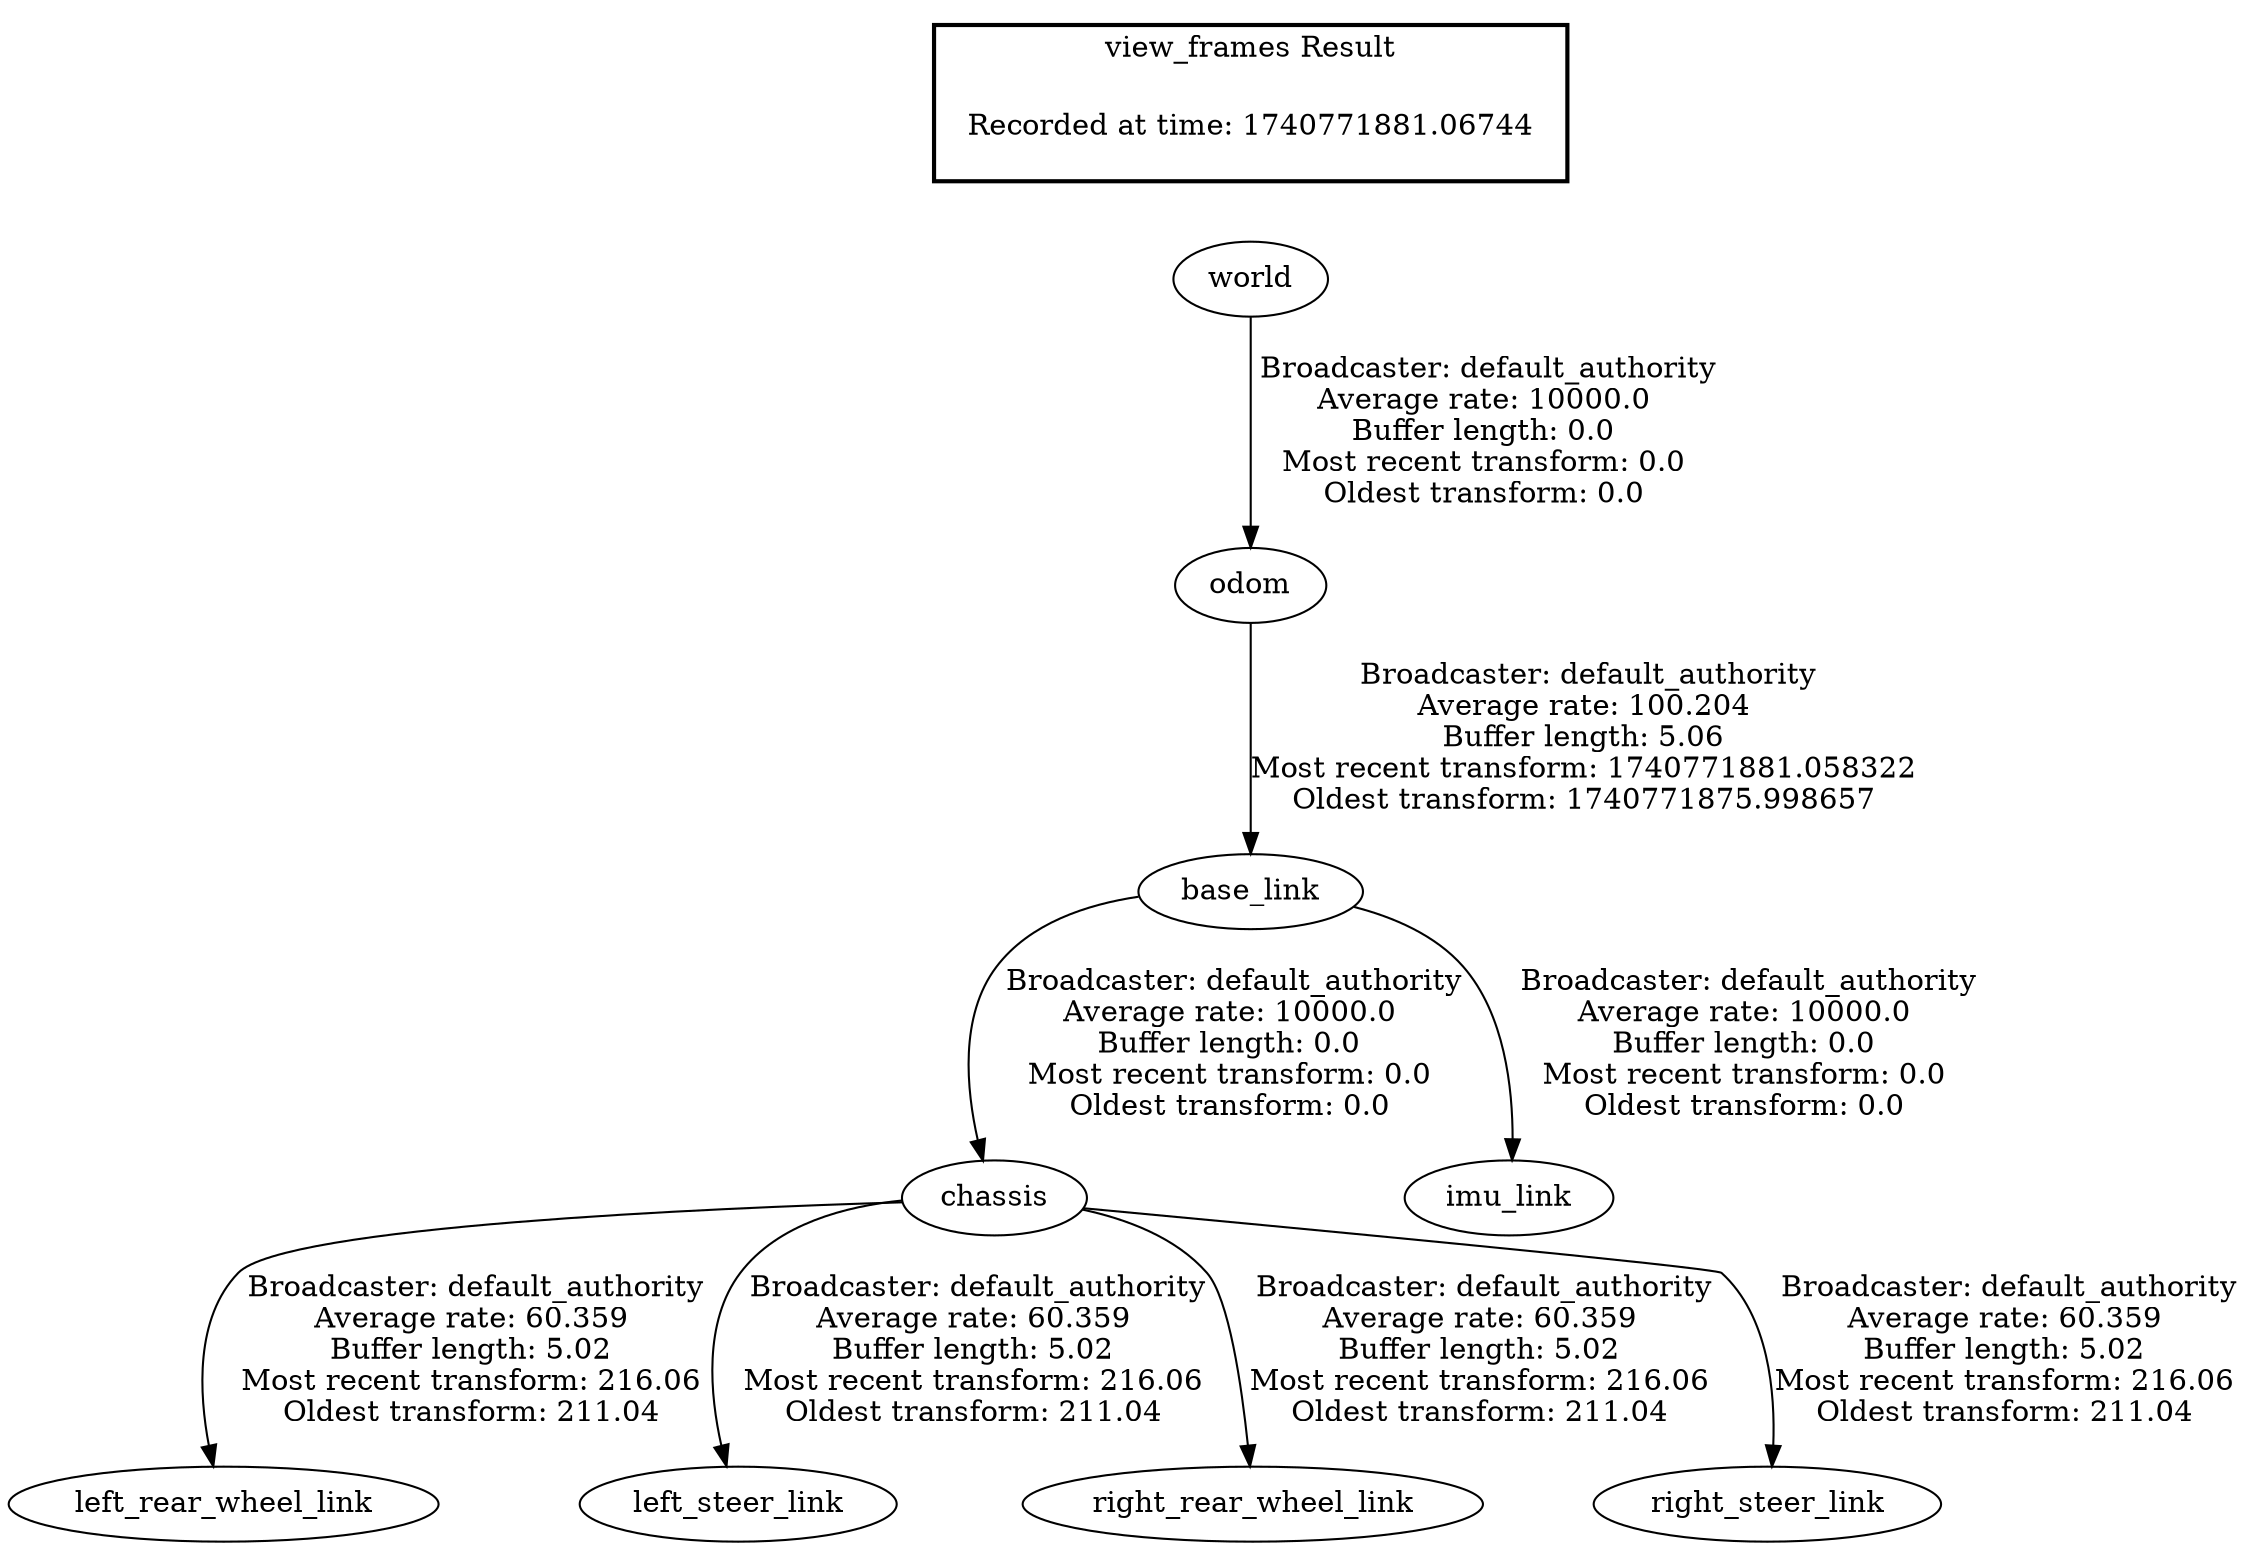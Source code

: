 digraph G {
"odom" -> "base_link"[label=" Broadcaster: default_authority\nAverage rate: 100.204\nBuffer length: 5.06\nMost recent transform: 1740771881.058322\nOldest transform: 1740771875.998657\n"];
"world" -> "odom"[label=" Broadcaster: default_authority\nAverage rate: 10000.0\nBuffer length: 0.0\nMost recent transform: 0.0\nOldest transform: 0.0\n"];
"base_link" -> "chassis"[label=" Broadcaster: default_authority\nAverage rate: 10000.0\nBuffer length: 0.0\nMost recent transform: 0.0\nOldest transform: 0.0\n"];
"base_link" -> "imu_link"[label=" Broadcaster: default_authority\nAverage rate: 10000.0\nBuffer length: 0.0\nMost recent transform: 0.0\nOldest transform: 0.0\n"];
"chassis" -> "left_rear_wheel_link"[label=" Broadcaster: default_authority\nAverage rate: 60.359\nBuffer length: 5.02\nMost recent transform: 216.06\nOldest transform: 211.04\n"];
"chassis" -> "left_steer_link"[label=" Broadcaster: default_authority\nAverage rate: 60.359\nBuffer length: 5.02\nMost recent transform: 216.06\nOldest transform: 211.04\n"];
"chassis" -> "right_rear_wheel_link"[label=" Broadcaster: default_authority\nAverage rate: 60.359\nBuffer length: 5.02\nMost recent transform: 216.06\nOldest transform: 211.04\n"];
"chassis" -> "right_steer_link"[label=" Broadcaster: default_authority\nAverage rate: 60.359\nBuffer length: 5.02\nMost recent transform: 216.06\nOldest transform: 211.04\n"];
edge [style=invis];
 subgraph cluster_legend { style=bold; color=black; label ="view_frames Result";
"Recorded at time: 1740771881.06744"[ shape=plaintext ] ;
}->"world";
}